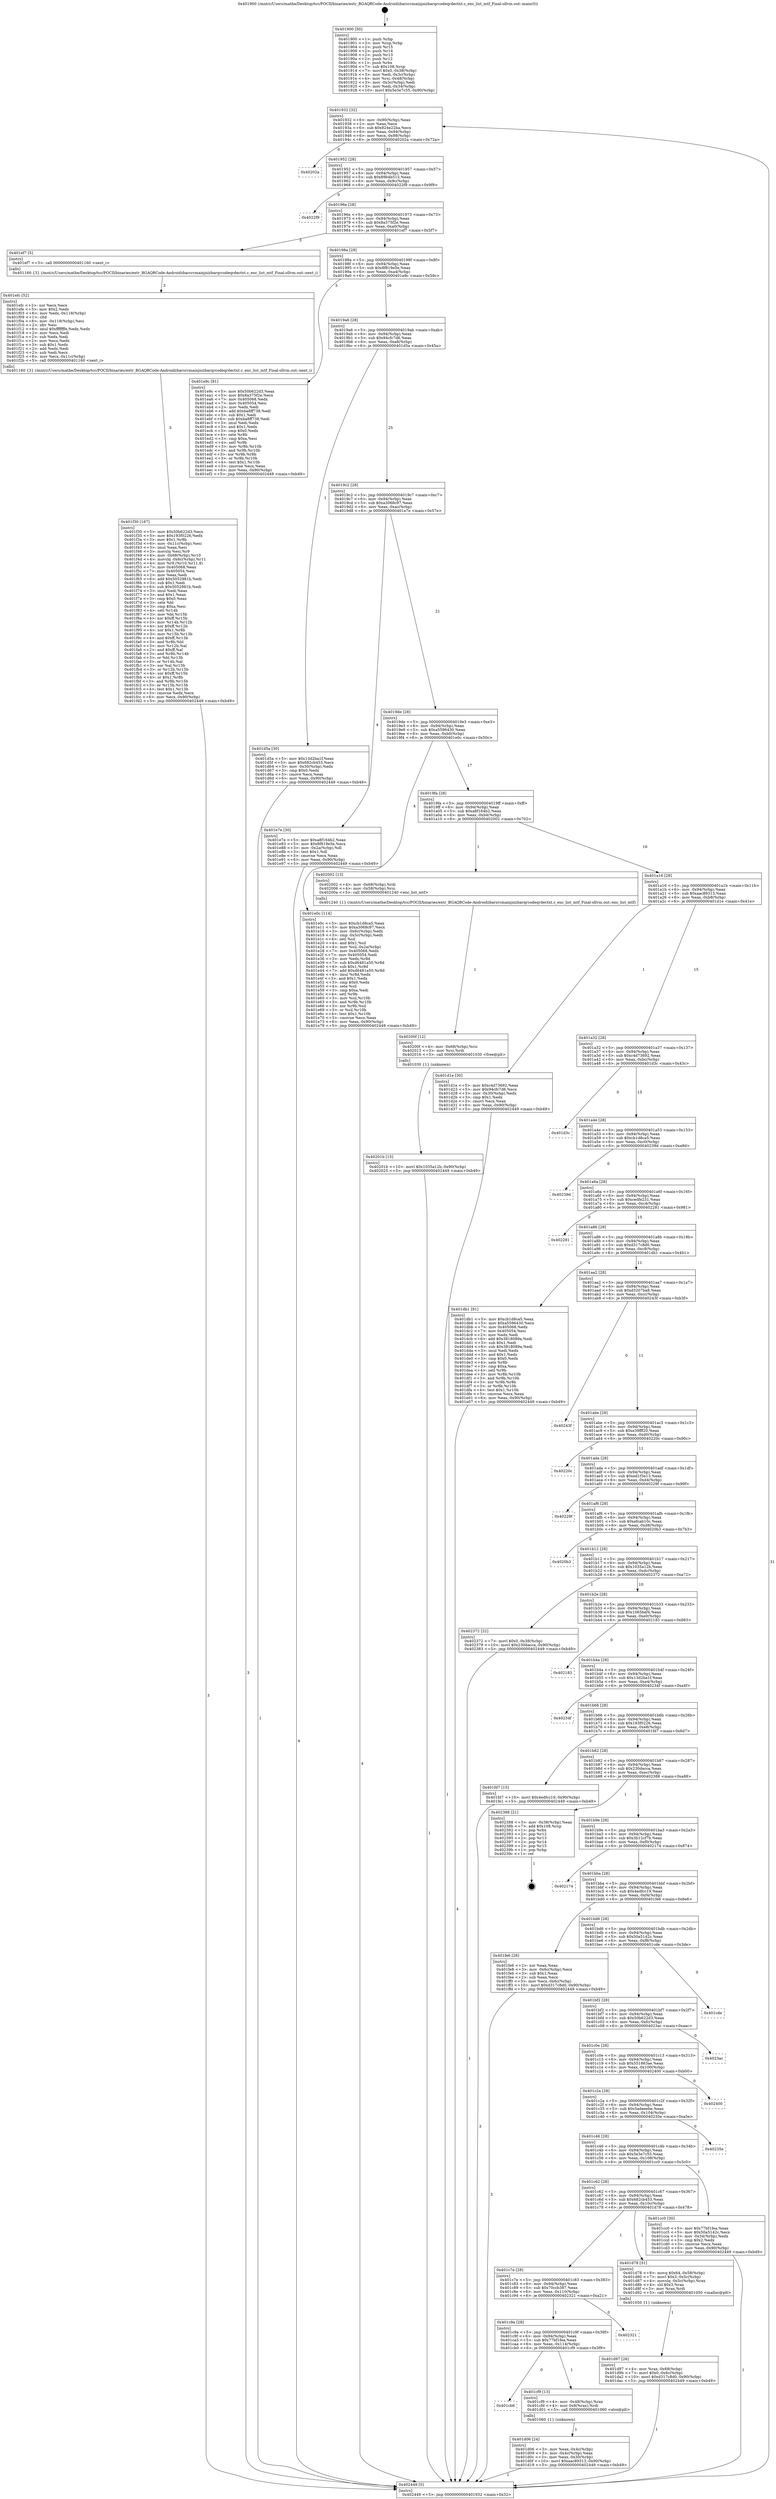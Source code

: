 digraph "0x401900" {
  label = "0x401900 (/mnt/c/Users/mathe/Desktop/tcc/POCII/binaries/extr_BGAQRCode-Androidzbarsrcmainjnizbarqrcodeqrdectxt.c_enc_list_mtf_Final-ollvm.out::main(0))"
  labelloc = "t"
  node[shape=record]

  Entry [label="",width=0.3,height=0.3,shape=circle,fillcolor=black,style=filled]
  "0x401932" [label="{
     0x401932 [32]\l
     | [instrs]\l
     &nbsp;&nbsp;0x401932 \<+6\>: mov -0x90(%rbp),%eax\l
     &nbsp;&nbsp;0x401938 \<+2\>: mov %eax,%ecx\l
     &nbsp;&nbsp;0x40193a \<+6\>: sub $0x824e22ba,%ecx\l
     &nbsp;&nbsp;0x401940 \<+6\>: mov %eax,-0x94(%rbp)\l
     &nbsp;&nbsp;0x401946 \<+6\>: mov %ecx,-0x98(%rbp)\l
     &nbsp;&nbsp;0x40194c \<+6\>: je 000000000040202a \<main+0x72a\>\l
  }"]
  "0x40202a" [label="{
     0x40202a\l
  }", style=dashed]
  "0x401952" [label="{
     0x401952 [28]\l
     | [instrs]\l
     &nbsp;&nbsp;0x401952 \<+5\>: jmp 0000000000401957 \<main+0x57\>\l
     &nbsp;&nbsp;0x401957 \<+6\>: mov -0x94(%rbp),%eax\l
     &nbsp;&nbsp;0x40195d \<+5\>: sub $0x89b4b515,%eax\l
     &nbsp;&nbsp;0x401962 \<+6\>: mov %eax,-0x9c(%rbp)\l
     &nbsp;&nbsp;0x401968 \<+6\>: je 00000000004022f9 \<main+0x9f9\>\l
  }"]
  Exit [label="",width=0.3,height=0.3,shape=circle,fillcolor=black,style=filled,peripheries=2]
  "0x4022f9" [label="{
     0x4022f9\l
  }", style=dashed]
  "0x40196e" [label="{
     0x40196e [28]\l
     | [instrs]\l
     &nbsp;&nbsp;0x40196e \<+5\>: jmp 0000000000401973 \<main+0x73\>\l
     &nbsp;&nbsp;0x401973 \<+6\>: mov -0x94(%rbp),%eax\l
     &nbsp;&nbsp;0x401979 \<+5\>: sub $0x8a375f2e,%eax\l
     &nbsp;&nbsp;0x40197e \<+6\>: mov %eax,-0xa0(%rbp)\l
     &nbsp;&nbsp;0x401984 \<+6\>: je 0000000000401ef7 \<main+0x5f7\>\l
  }"]
  "0x40201b" [label="{
     0x40201b [15]\l
     | [instrs]\l
     &nbsp;&nbsp;0x40201b \<+10\>: movl $0x1035a12b,-0x90(%rbp)\l
     &nbsp;&nbsp;0x402025 \<+5\>: jmp 0000000000402449 \<main+0xb49\>\l
  }"]
  "0x401ef7" [label="{
     0x401ef7 [5]\l
     | [instrs]\l
     &nbsp;&nbsp;0x401ef7 \<+5\>: call 0000000000401160 \<next_i\>\l
     | [calls]\l
     &nbsp;&nbsp;0x401160 \{3\} (/mnt/c/Users/mathe/Desktop/tcc/POCII/binaries/extr_BGAQRCode-Androidzbarsrcmainjnizbarqrcodeqrdectxt.c_enc_list_mtf_Final-ollvm.out::next_i)\l
  }"]
  "0x40198a" [label="{
     0x40198a [28]\l
     | [instrs]\l
     &nbsp;&nbsp;0x40198a \<+5\>: jmp 000000000040198f \<main+0x8f\>\l
     &nbsp;&nbsp;0x40198f \<+6\>: mov -0x94(%rbp),%eax\l
     &nbsp;&nbsp;0x401995 \<+5\>: sub $0x8f819e5e,%eax\l
     &nbsp;&nbsp;0x40199a \<+6\>: mov %eax,-0xa4(%rbp)\l
     &nbsp;&nbsp;0x4019a0 \<+6\>: je 0000000000401e9c \<main+0x59c\>\l
  }"]
  "0x40200f" [label="{
     0x40200f [12]\l
     | [instrs]\l
     &nbsp;&nbsp;0x40200f \<+4\>: mov -0x68(%rbp),%rsi\l
     &nbsp;&nbsp;0x402013 \<+3\>: mov %rsi,%rdi\l
     &nbsp;&nbsp;0x402016 \<+5\>: call 0000000000401030 \<free@plt\>\l
     | [calls]\l
     &nbsp;&nbsp;0x401030 \{1\} (unknown)\l
  }"]
  "0x401e9c" [label="{
     0x401e9c [91]\l
     | [instrs]\l
     &nbsp;&nbsp;0x401e9c \<+5\>: mov $0x50b622d3,%eax\l
     &nbsp;&nbsp;0x401ea1 \<+5\>: mov $0x8a375f2e,%ecx\l
     &nbsp;&nbsp;0x401ea6 \<+7\>: mov 0x405068,%edx\l
     &nbsp;&nbsp;0x401ead \<+7\>: mov 0x405054,%esi\l
     &nbsp;&nbsp;0x401eb4 \<+2\>: mov %edx,%edi\l
     &nbsp;&nbsp;0x401eb6 \<+6\>: add $0xba8ff738,%edi\l
     &nbsp;&nbsp;0x401ebc \<+3\>: sub $0x1,%edi\l
     &nbsp;&nbsp;0x401ebf \<+6\>: sub $0xba8ff738,%edi\l
     &nbsp;&nbsp;0x401ec5 \<+3\>: imul %edi,%edx\l
     &nbsp;&nbsp;0x401ec8 \<+3\>: and $0x1,%edx\l
     &nbsp;&nbsp;0x401ecb \<+3\>: cmp $0x0,%edx\l
     &nbsp;&nbsp;0x401ece \<+4\>: sete %r8b\l
     &nbsp;&nbsp;0x401ed2 \<+3\>: cmp $0xa,%esi\l
     &nbsp;&nbsp;0x401ed5 \<+4\>: setl %r9b\l
     &nbsp;&nbsp;0x401ed9 \<+3\>: mov %r8b,%r10b\l
     &nbsp;&nbsp;0x401edc \<+3\>: and %r9b,%r10b\l
     &nbsp;&nbsp;0x401edf \<+3\>: xor %r9b,%r8b\l
     &nbsp;&nbsp;0x401ee2 \<+3\>: or %r8b,%r10b\l
     &nbsp;&nbsp;0x401ee5 \<+4\>: test $0x1,%r10b\l
     &nbsp;&nbsp;0x401ee9 \<+3\>: cmovne %ecx,%eax\l
     &nbsp;&nbsp;0x401eec \<+6\>: mov %eax,-0x90(%rbp)\l
     &nbsp;&nbsp;0x401ef2 \<+5\>: jmp 0000000000402449 \<main+0xb49\>\l
  }"]
  "0x4019a6" [label="{
     0x4019a6 [28]\l
     | [instrs]\l
     &nbsp;&nbsp;0x4019a6 \<+5\>: jmp 00000000004019ab \<main+0xab\>\l
     &nbsp;&nbsp;0x4019ab \<+6\>: mov -0x94(%rbp),%eax\l
     &nbsp;&nbsp;0x4019b1 \<+5\>: sub $0x94cfc7d6,%eax\l
     &nbsp;&nbsp;0x4019b6 \<+6\>: mov %eax,-0xa8(%rbp)\l
     &nbsp;&nbsp;0x4019bc \<+6\>: je 0000000000401d5a \<main+0x45a\>\l
  }"]
  "0x401f30" [label="{
     0x401f30 [167]\l
     | [instrs]\l
     &nbsp;&nbsp;0x401f30 \<+5\>: mov $0x50b622d3,%ecx\l
     &nbsp;&nbsp;0x401f35 \<+5\>: mov $0x193f0226,%edx\l
     &nbsp;&nbsp;0x401f3a \<+3\>: mov $0x1,%r8b\l
     &nbsp;&nbsp;0x401f3d \<+6\>: mov -0x11c(%rbp),%esi\l
     &nbsp;&nbsp;0x401f43 \<+3\>: imul %eax,%esi\l
     &nbsp;&nbsp;0x401f46 \<+3\>: movslq %esi,%r9\l
     &nbsp;&nbsp;0x401f49 \<+4\>: mov -0x68(%rbp),%r10\l
     &nbsp;&nbsp;0x401f4d \<+4\>: movslq -0x6c(%rbp),%r11\l
     &nbsp;&nbsp;0x401f51 \<+4\>: mov %r9,(%r10,%r11,8)\l
     &nbsp;&nbsp;0x401f55 \<+7\>: mov 0x405068,%eax\l
     &nbsp;&nbsp;0x401f5c \<+7\>: mov 0x405054,%esi\l
     &nbsp;&nbsp;0x401f63 \<+2\>: mov %eax,%edi\l
     &nbsp;&nbsp;0x401f65 \<+6\>: add $0x5052981b,%edi\l
     &nbsp;&nbsp;0x401f6b \<+3\>: sub $0x1,%edi\l
     &nbsp;&nbsp;0x401f6e \<+6\>: sub $0x5052981b,%edi\l
     &nbsp;&nbsp;0x401f74 \<+3\>: imul %edi,%eax\l
     &nbsp;&nbsp;0x401f77 \<+3\>: and $0x1,%eax\l
     &nbsp;&nbsp;0x401f7a \<+3\>: cmp $0x0,%eax\l
     &nbsp;&nbsp;0x401f7d \<+3\>: sete %bl\l
     &nbsp;&nbsp;0x401f80 \<+3\>: cmp $0xa,%esi\l
     &nbsp;&nbsp;0x401f83 \<+4\>: setl %r14b\l
     &nbsp;&nbsp;0x401f87 \<+3\>: mov %bl,%r15b\l
     &nbsp;&nbsp;0x401f8a \<+4\>: xor $0xff,%r15b\l
     &nbsp;&nbsp;0x401f8e \<+3\>: mov %r14b,%r12b\l
     &nbsp;&nbsp;0x401f91 \<+4\>: xor $0xff,%r12b\l
     &nbsp;&nbsp;0x401f95 \<+4\>: xor $0x1,%r8b\l
     &nbsp;&nbsp;0x401f99 \<+3\>: mov %r15b,%r13b\l
     &nbsp;&nbsp;0x401f9c \<+4\>: and $0xff,%r13b\l
     &nbsp;&nbsp;0x401fa0 \<+3\>: and %r8b,%bl\l
     &nbsp;&nbsp;0x401fa3 \<+3\>: mov %r12b,%al\l
     &nbsp;&nbsp;0x401fa6 \<+2\>: and $0xff,%al\l
     &nbsp;&nbsp;0x401fa8 \<+3\>: and %r8b,%r14b\l
     &nbsp;&nbsp;0x401fab \<+3\>: or %bl,%r13b\l
     &nbsp;&nbsp;0x401fae \<+3\>: or %r14b,%al\l
     &nbsp;&nbsp;0x401fb1 \<+3\>: xor %al,%r13b\l
     &nbsp;&nbsp;0x401fb4 \<+3\>: or %r12b,%r15b\l
     &nbsp;&nbsp;0x401fb7 \<+4\>: xor $0xff,%r15b\l
     &nbsp;&nbsp;0x401fbb \<+4\>: or $0x1,%r8b\l
     &nbsp;&nbsp;0x401fbf \<+3\>: and %r8b,%r15b\l
     &nbsp;&nbsp;0x401fc2 \<+3\>: or %r15b,%r13b\l
     &nbsp;&nbsp;0x401fc5 \<+4\>: test $0x1,%r13b\l
     &nbsp;&nbsp;0x401fc9 \<+3\>: cmovne %edx,%ecx\l
     &nbsp;&nbsp;0x401fcc \<+6\>: mov %ecx,-0x90(%rbp)\l
     &nbsp;&nbsp;0x401fd2 \<+5\>: jmp 0000000000402449 \<main+0xb49\>\l
  }"]
  "0x401d5a" [label="{
     0x401d5a [30]\l
     | [instrs]\l
     &nbsp;&nbsp;0x401d5a \<+5\>: mov $0x13d2ba1f,%eax\l
     &nbsp;&nbsp;0x401d5f \<+5\>: mov $0x682cb453,%ecx\l
     &nbsp;&nbsp;0x401d64 \<+3\>: mov -0x30(%rbp),%edx\l
     &nbsp;&nbsp;0x401d67 \<+3\>: cmp $0x0,%edx\l
     &nbsp;&nbsp;0x401d6a \<+3\>: cmove %ecx,%eax\l
     &nbsp;&nbsp;0x401d6d \<+6\>: mov %eax,-0x90(%rbp)\l
     &nbsp;&nbsp;0x401d73 \<+5\>: jmp 0000000000402449 \<main+0xb49\>\l
  }"]
  "0x4019c2" [label="{
     0x4019c2 [28]\l
     | [instrs]\l
     &nbsp;&nbsp;0x4019c2 \<+5\>: jmp 00000000004019c7 \<main+0xc7\>\l
     &nbsp;&nbsp;0x4019c7 \<+6\>: mov -0x94(%rbp),%eax\l
     &nbsp;&nbsp;0x4019cd \<+5\>: sub $0xa3068c97,%eax\l
     &nbsp;&nbsp;0x4019d2 \<+6\>: mov %eax,-0xac(%rbp)\l
     &nbsp;&nbsp;0x4019d8 \<+6\>: je 0000000000401e7e \<main+0x57e\>\l
  }"]
  "0x401efc" [label="{
     0x401efc [52]\l
     | [instrs]\l
     &nbsp;&nbsp;0x401efc \<+2\>: xor %ecx,%ecx\l
     &nbsp;&nbsp;0x401efe \<+5\>: mov $0x2,%edx\l
     &nbsp;&nbsp;0x401f03 \<+6\>: mov %edx,-0x118(%rbp)\l
     &nbsp;&nbsp;0x401f09 \<+1\>: cltd\l
     &nbsp;&nbsp;0x401f0a \<+6\>: mov -0x118(%rbp),%esi\l
     &nbsp;&nbsp;0x401f10 \<+2\>: idiv %esi\l
     &nbsp;&nbsp;0x401f12 \<+6\>: imul $0xfffffffe,%edx,%edx\l
     &nbsp;&nbsp;0x401f18 \<+2\>: mov %ecx,%edi\l
     &nbsp;&nbsp;0x401f1a \<+2\>: sub %edx,%edi\l
     &nbsp;&nbsp;0x401f1c \<+2\>: mov %ecx,%edx\l
     &nbsp;&nbsp;0x401f1e \<+3\>: sub $0x1,%edx\l
     &nbsp;&nbsp;0x401f21 \<+2\>: add %edx,%edi\l
     &nbsp;&nbsp;0x401f23 \<+2\>: sub %edi,%ecx\l
     &nbsp;&nbsp;0x401f25 \<+6\>: mov %ecx,-0x11c(%rbp)\l
     &nbsp;&nbsp;0x401f2b \<+5\>: call 0000000000401160 \<next_i\>\l
     | [calls]\l
     &nbsp;&nbsp;0x401160 \{3\} (/mnt/c/Users/mathe/Desktop/tcc/POCII/binaries/extr_BGAQRCode-Androidzbarsrcmainjnizbarqrcodeqrdectxt.c_enc_list_mtf_Final-ollvm.out::next_i)\l
  }"]
  "0x401e7e" [label="{
     0x401e7e [30]\l
     | [instrs]\l
     &nbsp;&nbsp;0x401e7e \<+5\>: mov $0xa8f164b2,%eax\l
     &nbsp;&nbsp;0x401e83 \<+5\>: mov $0x8f819e5e,%ecx\l
     &nbsp;&nbsp;0x401e88 \<+3\>: mov -0x2a(%rbp),%dl\l
     &nbsp;&nbsp;0x401e8b \<+3\>: test $0x1,%dl\l
     &nbsp;&nbsp;0x401e8e \<+3\>: cmovne %ecx,%eax\l
     &nbsp;&nbsp;0x401e91 \<+6\>: mov %eax,-0x90(%rbp)\l
     &nbsp;&nbsp;0x401e97 \<+5\>: jmp 0000000000402449 \<main+0xb49\>\l
  }"]
  "0x4019de" [label="{
     0x4019de [28]\l
     | [instrs]\l
     &nbsp;&nbsp;0x4019de \<+5\>: jmp 00000000004019e3 \<main+0xe3\>\l
     &nbsp;&nbsp;0x4019e3 \<+6\>: mov -0x94(%rbp),%eax\l
     &nbsp;&nbsp;0x4019e9 \<+5\>: sub $0xa5596430,%eax\l
     &nbsp;&nbsp;0x4019ee \<+6\>: mov %eax,-0xb0(%rbp)\l
     &nbsp;&nbsp;0x4019f4 \<+6\>: je 0000000000401e0c \<main+0x50c\>\l
  }"]
  "0x401d97" [label="{
     0x401d97 [26]\l
     | [instrs]\l
     &nbsp;&nbsp;0x401d97 \<+4\>: mov %rax,-0x68(%rbp)\l
     &nbsp;&nbsp;0x401d9b \<+7\>: movl $0x0,-0x6c(%rbp)\l
     &nbsp;&nbsp;0x401da2 \<+10\>: movl $0xd317c8d0,-0x90(%rbp)\l
     &nbsp;&nbsp;0x401dac \<+5\>: jmp 0000000000402449 \<main+0xb49\>\l
  }"]
  "0x401e0c" [label="{
     0x401e0c [114]\l
     | [instrs]\l
     &nbsp;&nbsp;0x401e0c \<+5\>: mov $0xcb1d8ca5,%eax\l
     &nbsp;&nbsp;0x401e11 \<+5\>: mov $0xa3068c97,%ecx\l
     &nbsp;&nbsp;0x401e16 \<+3\>: mov -0x6c(%rbp),%edx\l
     &nbsp;&nbsp;0x401e19 \<+3\>: cmp -0x5c(%rbp),%edx\l
     &nbsp;&nbsp;0x401e1c \<+4\>: setl %sil\l
     &nbsp;&nbsp;0x401e20 \<+4\>: and $0x1,%sil\l
     &nbsp;&nbsp;0x401e24 \<+4\>: mov %sil,-0x2a(%rbp)\l
     &nbsp;&nbsp;0x401e28 \<+7\>: mov 0x405068,%edx\l
     &nbsp;&nbsp;0x401e2f \<+7\>: mov 0x405054,%edi\l
     &nbsp;&nbsp;0x401e36 \<+3\>: mov %edx,%r8d\l
     &nbsp;&nbsp;0x401e39 \<+7\>: sub $0xd6481a50,%r8d\l
     &nbsp;&nbsp;0x401e40 \<+4\>: sub $0x1,%r8d\l
     &nbsp;&nbsp;0x401e44 \<+7\>: add $0xd6481a50,%r8d\l
     &nbsp;&nbsp;0x401e4b \<+4\>: imul %r8d,%edx\l
     &nbsp;&nbsp;0x401e4f \<+3\>: and $0x1,%edx\l
     &nbsp;&nbsp;0x401e52 \<+3\>: cmp $0x0,%edx\l
     &nbsp;&nbsp;0x401e55 \<+4\>: sete %sil\l
     &nbsp;&nbsp;0x401e59 \<+3\>: cmp $0xa,%edi\l
     &nbsp;&nbsp;0x401e5c \<+4\>: setl %r9b\l
     &nbsp;&nbsp;0x401e60 \<+3\>: mov %sil,%r10b\l
     &nbsp;&nbsp;0x401e63 \<+3\>: and %r9b,%r10b\l
     &nbsp;&nbsp;0x401e66 \<+3\>: xor %r9b,%sil\l
     &nbsp;&nbsp;0x401e69 \<+3\>: or %sil,%r10b\l
     &nbsp;&nbsp;0x401e6c \<+4\>: test $0x1,%r10b\l
     &nbsp;&nbsp;0x401e70 \<+3\>: cmovne %ecx,%eax\l
     &nbsp;&nbsp;0x401e73 \<+6\>: mov %eax,-0x90(%rbp)\l
     &nbsp;&nbsp;0x401e79 \<+5\>: jmp 0000000000402449 \<main+0xb49\>\l
  }"]
  "0x4019fa" [label="{
     0x4019fa [28]\l
     | [instrs]\l
     &nbsp;&nbsp;0x4019fa \<+5\>: jmp 00000000004019ff \<main+0xff\>\l
     &nbsp;&nbsp;0x4019ff \<+6\>: mov -0x94(%rbp),%eax\l
     &nbsp;&nbsp;0x401a05 \<+5\>: sub $0xa8f164b2,%eax\l
     &nbsp;&nbsp;0x401a0a \<+6\>: mov %eax,-0xb4(%rbp)\l
     &nbsp;&nbsp;0x401a10 \<+6\>: je 0000000000402002 \<main+0x702\>\l
  }"]
  "0x401d06" [label="{
     0x401d06 [24]\l
     | [instrs]\l
     &nbsp;&nbsp;0x401d06 \<+3\>: mov %eax,-0x4c(%rbp)\l
     &nbsp;&nbsp;0x401d09 \<+3\>: mov -0x4c(%rbp),%eax\l
     &nbsp;&nbsp;0x401d0c \<+3\>: mov %eax,-0x30(%rbp)\l
     &nbsp;&nbsp;0x401d0f \<+10\>: movl $0xaac89313,-0x90(%rbp)\l
     &nbsp;&nbsp;0x401d19 \<+5\>: jmp 0000000000402449 \<main+0xb49\>\l
  }"]
  "0x402002" [label="{
     0x402002 [13]\l
     | [instrs]\l
     &nbsp;&nbsp;0x402002 \<+4\>: mov -0x68(%rbp),%rdi\l
     &nbsp;&nbsp;0x402006 \<+4\>: mov -0x58(%rbp),%rsi\l
     &nbsp;&nbsp;0x40200a \<+5\>: call 0000000000401240 \<enc_list_mtf\>\l
     | [calls]\l
     &nbsp;&nbsp;0x401240 \{1\} (/mnt/c/Users/mathe/Desktop/tcc/POCII/binaries/extr_BGAQRCode-Androidzbarsrcmainjnizbarqrcodeqrdectxt.c_enc_list_mtf_Final-ollvm.out::enc_list_mtf)\l
  }"]
  "0x401a16" [label="{
     0x401a16 [28]\l
     | [instrs]\l
     &nbsp;&nbsp;0x401a16 \<+5\>: jmp 0000000000401a1b \<main+0x11b\>\l
     &nbsp;&nbsp;0x401a1b \<+6\>: mov -0x94(%rbp),%eax\l
     &nbsp;&nbsp;0x401a21 \<+5\>: sub $0xaac89313,%eax\l
     &nbsp;&nbsp;0x401a26 \<+6\>: mov %eax,-0xb8(%rbp)\l
     &nbsp;&nbsp;0x401a2c \<+6\>: je 0000000000401d1e \<main+0x41e\>\l
  }"]
  "0x401cb6" [label="{
     0x401cb6\l
  }", style=dashed]
  "0x401d1e" [label="{
     0x401d1e [30]\l
     | [instrs]\l
     &nbsp;&nbsp;0x401d1e \<+5\>: mov $0xc4d73692,%eax\l
     &nbsp;&nbsp;0x401d23 \<+5\>: mov $0x94cfc7d6,%ecx\l
     &nbsp;&nbsp;0x401d28 \<+3\>: mov -0x30(%rbp),%edx\l
     &nbsp;&nbsp;0x401d2b \<+3\>: cmp $0x1,%edx\l
     &nbsp;&nbsp;0x401d2e \<+3\>: cmovl %ecx,%eax\l
     &nbsp;&nbsp;0x401d31 \<+6\>: mov %eax,-0x90(%rbp)\l
     &nbsp;&nbsp;0x401d37 \<+5\>: jmp 0000000000402449 \<main+0xb49\>\l
  }"]
  "0x401a32" [label="{
     0x401a32 [28]\l
     | [instrs]\l
     &nbsp;&nbsp;0x401a32 \<+5\>: jmp 0000000000401a37 \<main+0x137\>\l
     &nbsp;&nbsp;0x401a37 \<+6\>: mov -0x94(%rbp),%eax\l
     &nbsp;&nbsp;0x401a3d \<+5\>: sub $0xc4d73692,%eax\l
     &nbsp;&nbsp;0x401a42 \<+6\>: mov %eax,-0xbc(%rbp)\l
     &nbsp;&nbsp;0x401a48 \<+6\>: je 0000000000401d3c \<main+0x43c\>\l
  }"]
  "0x401cf9" [label="{
     0x401cf9 [13]\l
     | [instrs]\l
     &nbsp;&nbsp;0x401cf9 \<+4\>: mov -0x48(%rbp),%rax\l
     &nbsp;&nbsp;0x401cfd \<+4\>: mov 0x8(%rax),%rdi\l
     &nbsp;&nbsp;0x401d01 \<+5\>: call 0000000000401060 \<atoi@plt\>\l
     | [calls]\l
     &nbsp;&nbsp;0x401060 \{1\} (unknown)\l
  }"]
  "0x401d3c" [label="{
     0x401d3c\l
  }", style=dashed]
  "0x401a4e" [label="{
     0x401a4e [28]\l
     | [instrs]\l
     &nbsp;&nbsp;0x401a4e \<+5\>: jmp 0000000000401a53 \<main+0x153\>\l
     &nbsp;&nbsp;0x401a53 \<+6\>: mov -0x94(%rbp),%eax\l
     &nbsp;&nbsp;0x401a59 \<+5\>: sub $0xcb1d8ca5,%eax\l
     &nbsp;&nbsp;0x401a5e \<+6\>: mov %eax,-0xc0(%rbp)\l
     &nbsp;&nbsp;0x401a64 \<+6\>: je 000000000040239d \<main+0xa9d\>\l
  }"]
  "0x401c9a" [label="{
     0x401c9a [28]\l
     | [instrs]\l
     &nbsp;&nbsp;0x401c9a \<+5\>: jmp 0000000000401c9f \<main+0x39f\>\l
     &nbsp;&nbsp;0x401c9f \<+6\>: mov -0x94(%rbp),%eax\l
     &nbsp;&nbsp;0x401ca5 \<+5\>: sub $0x77bf1fea,%eax\l
     &nbsp;&nbsp;0x401caa \<+6\>: mov %eax,-0x114(%rbp)\l
     &nbsp;&nbsp;0x401cb0 \<+6\>: je 0000000000401cf9 \<main+0x3f9\>\l
  }"]
  "0x40239d" [label="{
     0x40239d\l
  }", style=dashed]
  "0x401a6a" [label="{
     0x401a6a [28]\l
     | [instrs]\l
     &nbsp;&nbsp;0x401a6a \<+5\>: jmp 0000000000401a6f \<main+0x16f\>\l
     &nbsp;&nbsp;0x401a6f \<+6\>: mov -0x94(%rbp),%eax\l
     &nbsp;&nbsp;0x401a75 \<+5\>: sub $0xcedfe231,%eax\l
     &nbsp;&nbsp;0x401a7a \<+6\>: mov %eax,-0xc4(%rbp)\l
     &nbsp;&nbsp;0x401a80 \<+6\>: je 0000000000402281 \<main+0x981\>\l
  }"]
  "0x402321" [label="{
     0x402321\l
  }", style=dashed]
  "0x402281" [label="{
     0x402281\l
  }", style=dashed]
  "0x401a86" [label="{
     0x401a86 [28]\l
     | [instrs]\l
     &nbsp;&nbsp;0x401a86 \<+5\>: jmp 0000000000401a8b \<main+0x18b\>\l
     &nbsp;&nbsp;0x401a8b \<+6\>: mov -0x94(%rbp),%eax\l
     &nbsp;&nbsp;0x401a91 \<+5\>: sub $0xd317c8d0,%eax\l
     &nbsp;&nbsp;0x401a96 \<+6\>: mov %eax,-0xc8(%rbp)\l
     &nbsp;&nbsp;0x401a9c \<+6\>: je 0000000000401db1 \<main+0x4b1\>\l
  }"]
  "0x401c7e" [label="{
     0x401c7e [28]\l
     | [instrs]\l
     &nbsp;&nbsp;0x401c7e \<+5\>: jmp 0000000000401c83 \<main+0x383\>\l
     &nbsp;&nbsp;0x401c83 \<+6\>: mov -0x94(%rbp),%eax\l
     &nbsp;&nbsp;0x401c89 \<+5\>: sub $0x70ccb387,%eax\l
     &nbsp;&nbsp;0x401c8e \<+6\>: mov %eax,-0x110(%rbp)\l
     &nbsp;&nbsp;0x401c94 \<+6\>: je 0000000000402321 \<main+0xa21\>\l
  }"]
  "0x401db1" [label="{
     0x401db1 [91]\l
     | [instrs]\l
     &nbsp;&nbsp;0x401db1 \<+5\>: mov $0xcb1d8ca5,%eax\l
     &nbsp;&nbsp;0x401db6 \<+5\>: mov $0xa5596430,%ecx\l
     &nbsp;&nbsp;0x401dbb \<+7\>: mov 0x405068,%edx\l
     &nbsp;&nbsp;0x401dc2 \<+7\>: mov 0x405054,%esi\l
     &nbsp;&nbsp;0x401dc9 \<+2\>: mov %edx,%edi\l
     &nbsp;&nbsp;0x401dcb \<+6\>: add $0x3818089a,%edi\l
     &nbsp;&nbsp;0x401dd1 \<+3\>: sub $0x1,%edi\l
     &nbsp;&nbsp;0x401dd4 \<+6\>: sub $0x3818089a,%edi\l
     &nbsp;&nbsp;0x401dda \<+3\>: imul %edi,%edx\l
     &nbsp;&nbsp;0x401ddd \<+3\>: and $0x1,%edx\l
     &nbsp;&nbsp;0x401de0 \<+3\>: cmp $0x0,%edx\l
     &nbsp;&nbsp;0x401de3 \<+4\>: sete %r8b\l
     &nbsp;&nbsp;0x401de7 \<+3\>: cmp $0xa,%esi\l
     &nbsp;&nbsp;0x401dea \<+4\>: setl %r9b\l
     &nbsp;&nbsp;0x401dee \<+3\>: mov %r8b,%r10b\l
     &nbsp;&nbsp;0x401df1 \<+3\>: and %r9b,%r10b\l
     &nbsp;&nbsp;0x401df4 \<+3\>: xor %r9b,%r8b\l
     &nbsp;&nbsp;0x401df7 \<+3\>: or %r8b,%r10b\l
     &nbsp;&nbsp;0x401dfa \<+4\>: test $0x1,%r10b\l
     &nbsp;&nbsp;0x401dfe \<+3\>: cmovne %ecx,%eax\l
     &nbsp;&nbsp;0x401e01 \<+6\>: mov %eax,-0x90(%rbp)\l
     &nbsp;&nbsp;0x401e07 \<+5\>: jmp 0000000000402449 \<main+0xb49\>\l
  }"]
  "0x401aa2" [label="{
     0x401aa2 [28]\l
     | [instrs]\l
     &nbsp;&nbsp;0x401aa2 \<+5\>: jmp 0000000000401aa7 \<main+0x1a7\>\l
     &nbsp;&nbsp;0x401aa7 \<+6\>: mov -0x94(%rbp),%eax\l
     &nbsp;&nbsp;0x401aad \<+5\>: sub $0xd3207ba8,%eax\l
     &nbsp;&nbsp;0x401ab2 \<+6\>: mov %eax,-0xcc(%rbp)\l
     &nbsp;&nbsp;0x401ab8 \<+6\>: je 000000000040243f \<main+0xb3f\>\l
  }"]
  "0x401d78" [label="{
     0x401d78 [31]\l
     | [instrs]\l
     &nbsp;&nbsp;0x401d78 \<+8\>: movq $0x64,-0x58(%rbp)\l
     &nbsp;&nbsp;0x401d80 \<+7\>: movl $0x3,-0x5c(%rbp)\l
     &nbsp;&nbsp;0x401d87 \<+4\>: movslq -0x5c(%rbp),%rax\l
     &nbsp;&nbsp;0x401d8b \<+4\>: shl $0x3,%rax\l
     &nbsp;&nbsp;0x401d8f \<+3\>: mov %rax,%rdi\l
     &nbsp;&nbsp;0x401d92 \<+5\>: call 0000000000401050 \<malloc@plt\>\l
     | [calls]\l
     &nbsp;&nbsp;0x401050 \{1\} (unknown)\l
  }"]
  "0x40243f" [label="{
     0x40243f\l
  }", style=dashed]
  "0x401abe" [label="{
     0x401abe [28]\l
     | [instrs]\l
     &nbsp;&nbsp;0x401abe \<+5\>: jmp 0000000000401ac3 \<main+0x1c3\>\l
     &nbsp;&nbsp;0x401ac3 \<+6\>: mov -0x94(%rbp),%eax\l
     &nbsp;&nbsp;0x401ac9 \<+5\>: sub $0xe39fff20,%eax\l
     &nbsp;&nbsp;0x401ace \<+6\>: mov %eax,-0xd0(%rbp)\l
     &nbsp;&nbsp;0x401ad4 \<+6\>: je 000000000040220c \<main+0x90c\>\l
  }"]
  "0x401900" [label="{
     0x401900 [50]\l
     | [instrs]\l
     &nbsp;&nbsp;0x401900 \<+1\>: push %rbp\l
     &nbsp;&nbsp;0x401901 \<+3\>: mov %rsp,%rbp\l
     &nbsp;&nbsp;0x401904 \<+2\>: push %r15\l
     &nbsp;&nbsp;0x401906 \<+2\>: push %r14\l
     &nbsp;&nbsp;0x401908 \<+2\>: push %r13\l
     &nbsp;&nbsp;0x40190a \<+2\>: push %r12\l
     &nbsp;&nbsp;0x40190c \<+1\>: push %rbx\l
     &nbsp;&nbsp;0x40190d \<+7\>: sub $0x108,%rsp\l
     &nbsp;&nbsp;0x401914 \<+7\>: movl $0x0,-0x38(%rbp)\l
     &nbsp;&nbsp;0x40191b \<+3\>: mov %edi,-0x3c(%rbp)\l
     &nbsp;&nbsp;0x40191e \<+4\>: mov %rsi,-0x48(%rbp)\l
     &nbsp;&nbsp;0x401922 \<+3\>: mov -0x3c(%rbp),%edi\l
     &nbsp;&nbsp;0x401925 \<+3\>: mov %edi,-0x34(%rbp)\l
     &nbsp;&nbsp;0x401928 \<+10\>: movl $0x5e3e7c55,-0x90(%rbp)\l
  }"]
  "0x40220c" [label="{
     0x40220c\l
  }", style=dashed]
  "0x401ada" [label="{
     0x401ada [28]\l
     | [instrs]\l
     &nbsp;&nbsp;0x401ada \<+5\>: jmp 0000000000401adf \<main+0x1df\>\l
     &nbsp;&nbsp;0x401adf \<+6\>: mov -0x94(%rbp),%eax\l
     &nbsp;&nbsp;0x401ae5 \<+5\>: sub $0xed1f3e13,%eax\l
     &nbsp;&nbsp;0x401aea \<+6\>: mov %eax,-0xd4(%rbp)\l
     &nbsp;&nbsp;0x401af0 \<+6\>: je 000000000040229f \<main+0x99f\>\l
  }"]
  "0x402449" [label="{
     0x402449 [5]\l
     | [instrs]\l
     &nbsp;&nbsp;0x402449 \<+5\>: jmp 0000000000401932 \<main+0x32\>\l
  }"]
  "0x40229f" [label="{
     0x40229f\l
  }", style=dashed]
  "0x401af6" [label="{
     0x401af6 [28]\l
     | [instrs]\l
     &nbsp;&nbsp;0x401af6 \<+5\>: jmp 0000000000401afb \<main+0x1fb\>\l
     &nbsp;&nbsp;0x401afb \<+6\>: mov -0x94(%rbp),%eax\l
     &nbsp;&nbsp;0x401b01 \<+5\>: sub $0xefcab10c,%eax\l
     &nbsp;&nbsp;0x401b06 \<+6\>: mov %eax,-0xd8(%rbp)\l
     &nbsp;&nbsp;0x401b0c \<+6\>: je 00000000004020b3 \<main+0x7b3\>\l
  }"]
  "0x401c62" [label="{
     0x401c62 [28]\l
     | [instrs]\l
     &nbsp;&nbsp;0x401c62 \<+5\>: jmp 0000000000401c67 \<main+0x367\>\l
     &nbsp;&nbsp;0x401c67 \<+6\>: mov -0x94(%rbp),%eax\l
     &nbsp;&nbsp;0x401c6d \<+5\>: sub $0x682cb453,%eax\l
     &nbsp;&nbsp;0x401c72 \<+6\>: mov %eax,-0x10c(%rbp)\l
     &nbsp;&nbsp;0x401c78 \<+6\>: je 0000000000401d78 \<main+0x478\>\l
  }"]
  "0x4020b3" [label="{
     0x4020b3\l
  }", style=dashed]
  "0x401b12" [label="{
     0x401b12 [28]\l
     | [instrs]\l
     &nbsp;&nbsp;0x401b12 \<+5\>: jmp 0000000000401b17 \<main+0x217\>\l
     &nbsp;&nbsp;0x401b17 \<+6\>: mov -0x94(%rbp),%eax\l
     &nbsp;&nbsp;0x401b1d \<+5\>: sub $0x1035a12b,%eax\l
     &nbsp;&nbsp;0x401b22 \<+6\>: mov %eax,-0xdc(%rbp)\l
     &nbsp;&nbsp;0x401b28 \<+6\>: je 0000000000402372 \<main+0xa72\>\l
  }"]
  "0x401cc0" [label="{
     0x401cc0 [30]\l
     | [instrs]\l
     &nbsp;&nbsp;0x401cc0 \<+5\>: mov $0x77bf1fea,%eax\l
     &nbsp;&nbsp;0x401cc5 \<+5\>: mov $0x50a5142c,%ecx\l
     &nbsp;&nbsp;0x401cca \<+3\>: mov -0x34(%rbp),%edx\l
     &nbsp;&nbsp;0x401ccd \<+3\>: cmp $0x2,%edx\l
     &nbsp;&nbsp;0x401cd0 \<+3\>: cmovne %ecx,%eax\l
     &nbsp;&nbsp;0x401cd3 \<+6\>: mov %eax,-0x90(%rbp)\l
     &nbsp;&nbsp;0x401cd9 \<+5\>: jmp 0000000000402449 \<main+0xb49\>\l
  }"]
  "0x402372" [label="{
     0x402372 [22]\l
     | [instrs]\l
     &nbsp;&nbsp;0x402372 \<+7\>: movl $0x0,-0x38(%rbp)\l
     &nbsp;&nbsp;0x402379 \<+10\>: movl $0x230dacca,-0x90(%rbp)\l
     &nbsp;&nbsp;0x402383 \<+5\>: jmp 0000000000402449 \<main+0xb49\>\l
  }"]
  "0x401b2e" [label="{
     0x401b2e [28]\l
     | [instrs]\l
     &nbsp;&nbsp;0x401b2e \<+5\>: jmp 0000000000401b33 \<main+0x233\>\l
     &nbsp;&nbsp;0x401b33 \<+6\>: mov -0x94(%rbp),%eax\l
     &nbsp;&nbsp;0x401b39 \<+5\>: sub $0x1065baf4,%eax\l
     &nbsp;&nbsp;0x401b3e \<+6\>: mov %eax,-0xe0(%rbp)\l
     &nbsp;&nbsp;0x401b44 \<+6\>: je 0000000000402183 \<main+0x883\>\l
  }"]
  "0x401c46" [label="{
     0x401c46 [28]\l
     | [instrs]\l
     &nbsp;&nbsp;0x401c46 \<+5\>: jmp 0000000000401c4b \<main+0x34b\>\l
     &nbsp;&nbsp;0x401c4b \<+6\>: mov -0x94(%rbp),%eax\l
     &nbsp;&nbsp;0x401c51 \<+5\>: sub $0x5e3e7c55,%eax\l
     &nbsp;&nbsp;0x401c56 \<+6\>: mov %eax,-0x108(%rbp)\l
     &nbsp;&nbsp;0x401c5c \<+6\>: je 0000000000401cc0 \<main+0x3c0\>\l
  }"]
  "0x402183" [label="{
     0x402183\l
  }", style=dashed]
  "0x401b4a" [label="{
     0x401b4a [28]\l
     | [instrs]\l
     &nbsp;&nbsp;0x401b4a \<+5\>: jmp 0000000000401b4f \<main+0x24f\>\l
     &nbsp;&nbsp;0x401b4f \<+6\>: mov -0x94(%rbp),%eax\l
     &nbsp;&nbsp;0x401b55 \<+5\>: sub $0x13d2ba1f,%eax\l
     &nbsp;&nbsp;0x401b5a \<+6\>: mov %eax,-0xe4(%rbp)\l
     &nbsp;&nbsp;0x401b60 \<+6\>: je 000000000040234f \<main+0xa4f\>\l
  }"]
  "0x40235e" [label="{
     0x40235e\l
  }", style=dashed]
  "0x40234f" [label="{
     0x40234f\l
  }", style=dashed]
  "0x401b66" [label="{
     0x401b66 [28]\l
     | [instrs]\l
     &nbsp;&nbsp;0x401b66 \<+5\>: jmp 0000000000401b6b \<main+0x26b\>\l
     &nbsp;&nbsp;0x401b6b \<+6\>: mov -0x94(%rbp),%eax\l
     &nbsp;&nbsp;0x401b71 \<+5\>: sub $0x193f0226,%eax\l
     &nbsp;&nbsp;0x401b76 \<+6\>: mov %eax,-0xe8(%rbp)\l
     &nbsp;&nbsp;0x401b7c \<+6\>: je 0000000000401fd7 \<main+0x6d7\>\l
  }"]
  "0x401c2a" [label="{
     0x401c2a [28]\l
     | [instrs]\l
     &nbsp;&nbsp;0x401c2a \<+5\>: jmp 0000000000401c2f \<main+0x32f\>\l
     &nbsp;&nbsp;0x401c2f \<+6\>: mov -0x94(%rbp),%eax\l
     &nbsp;&nbsp;0x401c35 \<+5\>: sub $0x5adeeebe,%eax\l
     &nbsp;&nbsp;0x401c3a \<+6\>: mov %eax,-0x104(%rbp)\l
     &nbsp;&nbsp;0x401c40 \<+6\>: je 000000000040235e \<main+0xa5e\>\l
  }"]
  "0x401fd7" [label="{
     0x401fd7 [15]\l
     | [instrs]\l
     &nbsp;&nbsp;0x401fd7 \<+10\>: movl $0x4edfcc19,-0x90(%rbp)\l
     &nbsp;&nbsp;0x401fe1 \<+5\>: jmp 0000000000402449 \<main+0xb49\>\l
  }"]
  "0x401b82" [label="{
     0x401b82 [28]\l
     | [instrs]\l
     &nbsp;&nbsp;0x401b82 \<+5\>: jmp 0000000000401b87 \<main+0x287\>\l
     &nbsp;&nbsp;0x401b87 \<+6\>: mov -0x94(%rbp),%eax\l
     &nbsp;&nbsp;0x401b8d \<+5\>: sub $0x230dacca,%eax\l
     &nbsp;&nbsp;0x401b92 \<+6\>: mov %eax,-0xec(%rbp)\l
     &nbsp;&nbsp;0x401b98 \<+6\>: je 0000000000402388 \<main+0xa88\>\l
  }"]
  "0x402400" [label="{
     0x402400\l
  }", style=dashed]
  "0x402388" [label="{
     0x402388 [21]\l
     | [instrs]\l
     &nbsp;&nbsp;0x402388 \<+3\>: mov -0x38(%rbp),%eax\l
     &nbsp;&nbsp;0x40238b \<+7\>: add $0x108,%rsp\l
     &nbsp;&nbsp;0x402392 \<+1\>: pop %rbx\l
     &nbsp;&nbsp;0x402393 \<+2\>: pop %r12\l
     &nbsp;&nbsp;0x402395 \<+2\>: pop %r13\l
     &nbsp;&nbsp;0x402397 \<+2\>: pop %r14\l
     &nbsp;&nbsp;0x402399 \<+2\>: pop %r15\l
     &nbsp;&nbsp;0x40239b \<+1\>: pop %rbp\l
     &nbsp;&nbsp;0x40239c \<+1\>: ret\l
  }"]
  "0x401b9e" [label="{
     0x401b9e [28]\l
     | [instrs]\l
     &nbsp;&nbsp;0x401b9e \<+5\>: jmp 0000000000401ba3 \<main+0x2a3\>\l
     &nbsp;&nbsp;0x401ba3 \<+6\>: mov -0x94(%rbp),%eax\l
     &nbsp;&nbsp;0x401ba9 \<+5\>: sub $0x3b12cf7b,%eax\l
     &nbsp;&nbsp;0x401bae \<+6\>: mov %eax,-0xf0(%rbp)\l
     &nbsp;&nbsp;0x401bb4 \<+6\>: je 0000000000402174 \<main+0x874\>\l
  }"]
  "0x401c0e" [label="{
     0x401c0e [28]\l
     | [instrs]\l
     &nbsp;&nbsp;0x401c0e \<+5\>: jmp 0000000000401c13 \<main+0x313\>\l
     &nbsp;&nbsp;0x401c13 \<+6\>: mov -0x94(%rbp),%eax\l
     &nbsp;&nbsp;0x401c19 \<+5\>: sub $0x551863ae,%eax\l
     &nbsp;&nbsp;0x401c1e \<+6\>: mov %eax,-0x100(%rbp)\l
     &nbsp;&nbsp;0x401c24 \<+6\>: je 0000000000402400 \<main+0xb00\>\l
  }"]
  "0x402174" [label="{
     0x402174\l
  }", style=dashed]
  "0x401bba" [label="{
     0x401bba [28]\l
     | [instrs]\l
     &nbsp;&nbsp;0x401bba \<+5\>: jmp 0000000000401bbf \<main+0x2bf\>\l
     &nbsp;&nbsp;0x401bbf \<+6\>: mov -0x94(%rbp),%eax\l
     &nbsp;&nbsp;0x401bc5 \<+5\>: sub $0x4edfcc19,%eax\l
     &nbsp;&nbsp;0x401bca \<+6\>: mov %eax,-0xf4(%rbp)\l
     &nbsp;&nbsp;0x401bd0 \<+6\>: je 0000000000401fe6 \<main+0x6e6\>\l
  }"]
  "0x4023ac" [label="{
     0x4023ac\l
  }", style=dashed]
  "0x401fe6" [label="{
     0x401fe6 [28]\l
     | [instrs]\l
     &nbsp;&nbsp;0x401fe6 \<+2\>: xor %eax,%eax\l
     &nbsp;&nbsp;0x401fe8 \<+3\>: mov -0x6c(%rbp),%ecx\l
     &nbsp;&nbsp;0x401feb \<+3\>: sub $0x1,%eax\l
     &nbsp;&nbsp;0x401fee \<+2\>: sub %eax,%ecx\l
     &nbsp;&nbsp;0x401ff0 \<+3\>: mov %ecx,-0x6c(%rbp)\l
     &nbsp;&nbsp;0x401ff3 \<+10\>: movl $0xd317c8d0,-0x90(%rbp)\l
     &nbsp;&nbsp;0x401ffd \<+5\>: jmp 0000000000402449 \<main+0xb49\>\l
  }"]
  "0x401bd6" [label="{
     0x401bd6 [28]\l
     | [instrs]\l
     &nbsp;&nbsp;0x401bd6 \<+5\>: jmp 0000000000401bdb \<main+0x2db\>\l
     &nbsp;&nbsp;0x401bdb \<+6\>: mov -0x94(%rbp),%eax\l
     &nbsp;&nbsp;0x401be1 \<+5\>: sub $0x50a5142c,%eax\l
     &nbsp;&nbsp;0x401be6 \<+6\>: mov %eax,-0xf8(%rbp)\l
     &nbsp;&nbsp;0x401bec \<+6\>: je 0000000000401cde \<main+0x3de\>\l
  }"]
  "0x401bf2" [label="{
     0x401bf2 [28]\l
     | [instrs]\l
     &nbsp;&nbsp;0x401bf2 \<+5\>: jmp 0000000000401bf7 \<main+0x2f7\>\l
     &nbsp;&nbsp;0x401bf7 \<+6\>: mov -0x94(%rbp),%eax\l
     &nbsp;&nbsp;0x401bfd \<+5\>: sub $0x50b622d3,%eax\l
     &nbsp;&nbsp;0x401c02 \<+6\>: mov %eax,-0xfc(%rbp)\l
     &nbsp;&nbsp;0x401c08 \<+6\>: je 00000000004023ac \<main+0xaac\>\l
  }"]
  "0x401cde" [label="{
     0x401cde\l
  }", style=dashed]
  Entry -> "0x401900" [label=" 1"]
  "0x401932" -> "0x40202a" [label=" 0"]
  "0x401932" -> "0x401952" [label=" 32"]
  "0x402388" -> Exit [label=" 1"]
  "0x401952" -> "0x4022f9" [label=" 0"]
  "0x401952" -> "0x40196e" [label=" 32"]
  "0x402372" -> "0x402449" [label=" 1"]
  "0x40196e" -> "0x401ef7" [label=" 3"]
  "0x40196e" -> "0x40198a" [label=" 29"]
  "0x40201b" -> "0x402449" [label=" 1"]
  "0x40198a" -> "0x401e9c" [label=" 3"]
  "0x40198a" -> "0x4019a6" [label=" 26"]
  "0x40200f" -> "0x40201b" [label=" 1"]
  "0x4019a6" -> "0x401d5a" [label=" 1"]
  "0x4019a6" -> "0x4019c2" [label=" 25"]
  "0x402002" -> "0x40200f" [label=" 1"]
  "0x4019c2" -> "0x401e7e" [label=" 4"]
  "0x4019c2" -> "0x4019de" [label=" 21"]
  "0x401fe6" -> "0x402449" [label=" 3"]
  "0x4019de" -> "0x401e0c" [label=" 4"]
  "0x4019de" -> "0x4019fa" [label=" 17"]
  "0x401fd7" -> "0x402449" [label=" 3"]
  "0x4019fa" -> "0x402002" [label=" 1"]
  "0x4019fa" -> "0x401a16" [label=" 16"]
  "0x401f30" -> "0x402449" [label=" 3"]
  "0x401a16" -> "0x401d1e" [label=" 1"]
  "0x401a16" -> "0x401a32" [label=" 15"]
  "0x401efc" -> "0x401f30" [label=" 3"]
  "0x401a32" -> "0x401d3c" [label=" 0"]
  "0x401a32" -> "0x401a4e" [label=" 15"]
  "0x401ef7" -> "0x401efc" [label=" 3"]
  "0x401a4e" -> "0x40239d" [label=" 0"]
  "0x401a4e" -> "0x401a6a" [label=" 15"]
  "0x401e7e" -> "0x402449" [label=" 4"]
  "0x401a6a" -> "0x402281" [label=" 0"]
  "0x401a6a" -> "0x401a86" [label=" 15"]
  "0x401e0c" -> "0x402449" [label=" 4"]
  "0x401a86" -> "0x401db1" [label=" 4"]
  "0x401a86" -> "0x401aa2" [label=" 11"]
  "0x401d97" -> "0x402449" [label=" 1"]
  "0x401aa2" -> "0x40243f" [label=" 0"]
  "0x401aa2" -> "0x401abe" [label=" 11"]
  "0x401d78" -> "0x401d97" [label=" 1"]
  "0x401abe" -> "0x40220c" [label=" 0"]
  "0x401abe" -> "0x401ada" [label=" 11"]
  "0x401d1e" -> "0x402449" [label=" 1"]
  "0x401ada" -> "0x40229f" [label=" 0"]
  "0x401ada" -> "0x401af6" [label=" 11"]
  "0x401d06" -> "0x402449" [label=" 1"]
  "0x401af6" -> "0x4020b3" [label=" 0"]
  "0x401af6" -> "0x401b12" [label=" 11"]
  "0x401cf9" -> "0x401d06" [label=" 1"]
  "0x401b12" -> "0x402372" [label=" 1"]
  "0x401b12" -> "0x401b2e" [label=" 10"]
  "0x401c9a" -> "0x401cb6" [label=" 0"]
  "0x401b2e" -> "0x402183" [label=" 0"]
  "0x401b2e" -> "0x401b4a" [label=" 10"]
  "0x401e9c" -> "0x402449" [label=" 3"]
  "0x401b4a" -> "0x40234f" [label=" 0"]
  "0x401b4a" -> "0x401b66" [label=" 10"]
  "0x401c7e" -> "0x401c9a" [label=" 1"]
  "0x401b66" -> "0x401fd7" [label=" 3"]
  "0x401b66" -> "0x401b82" [label=" 7"]
  "0x401db1" -> "0x402449" [label=" 4"]
  "0x401b82" -> "0x402388" [label=" 1"]
  "0x401b82" -> "0x401b9e" [label=" 6"]
  "0x401c62" -> "0x401c7e" [label=" 1"]
  "0x401b9e" -> "0x402174" [label=" 0"]
  "0x401b9e" -> "0x401bba" [label=" 6"]
  "0x401d5a" -> "0x402449" [label=" 1"]
  "0x401bba" -> "0x401fe6" [label=" 3"]
  "0x401bba" -> "0x401bd6" [label=" 3"]
  "0x402449" -> "0x401932" [label=" 31"]
  "0x401bd6" -> "0x401cde" [label=" 0"]
  "0x401bd6" -> "0x401bf2" [label=" 3"]
  "0x401900" -> "0x401932" [label=" 1"]
  "0x401bf2" -> "0x4023ac" [label=" 0"]
  "0x401bf2" -> "0x401c0e" [label=" 3"]
  "0x401c62" -> "0x401d78" [label=" 1"]
  "0x401c0e" -> "0x402400" [label=" 0"]
  "0x401c0e" -> "0x401c2a" [label=" 3"]
  "0x401c7e" -> "0x402321" [label=" 0"]
  "0x401c2a" -> "0x40235e" [label=" 0"]
  "0x401c2a" -> "0x401c46" [label=" 3"]
  "0x401c9a" -> "0x401cf9" [label=" 1"]
  "0x401c46" -> "0x401cc0" [label=" 1"]
  "0x401c46" -> "0x401c62" [label=" 2"]
  "0x401cc0" -> "0x402449" [label=" 1"]
}
